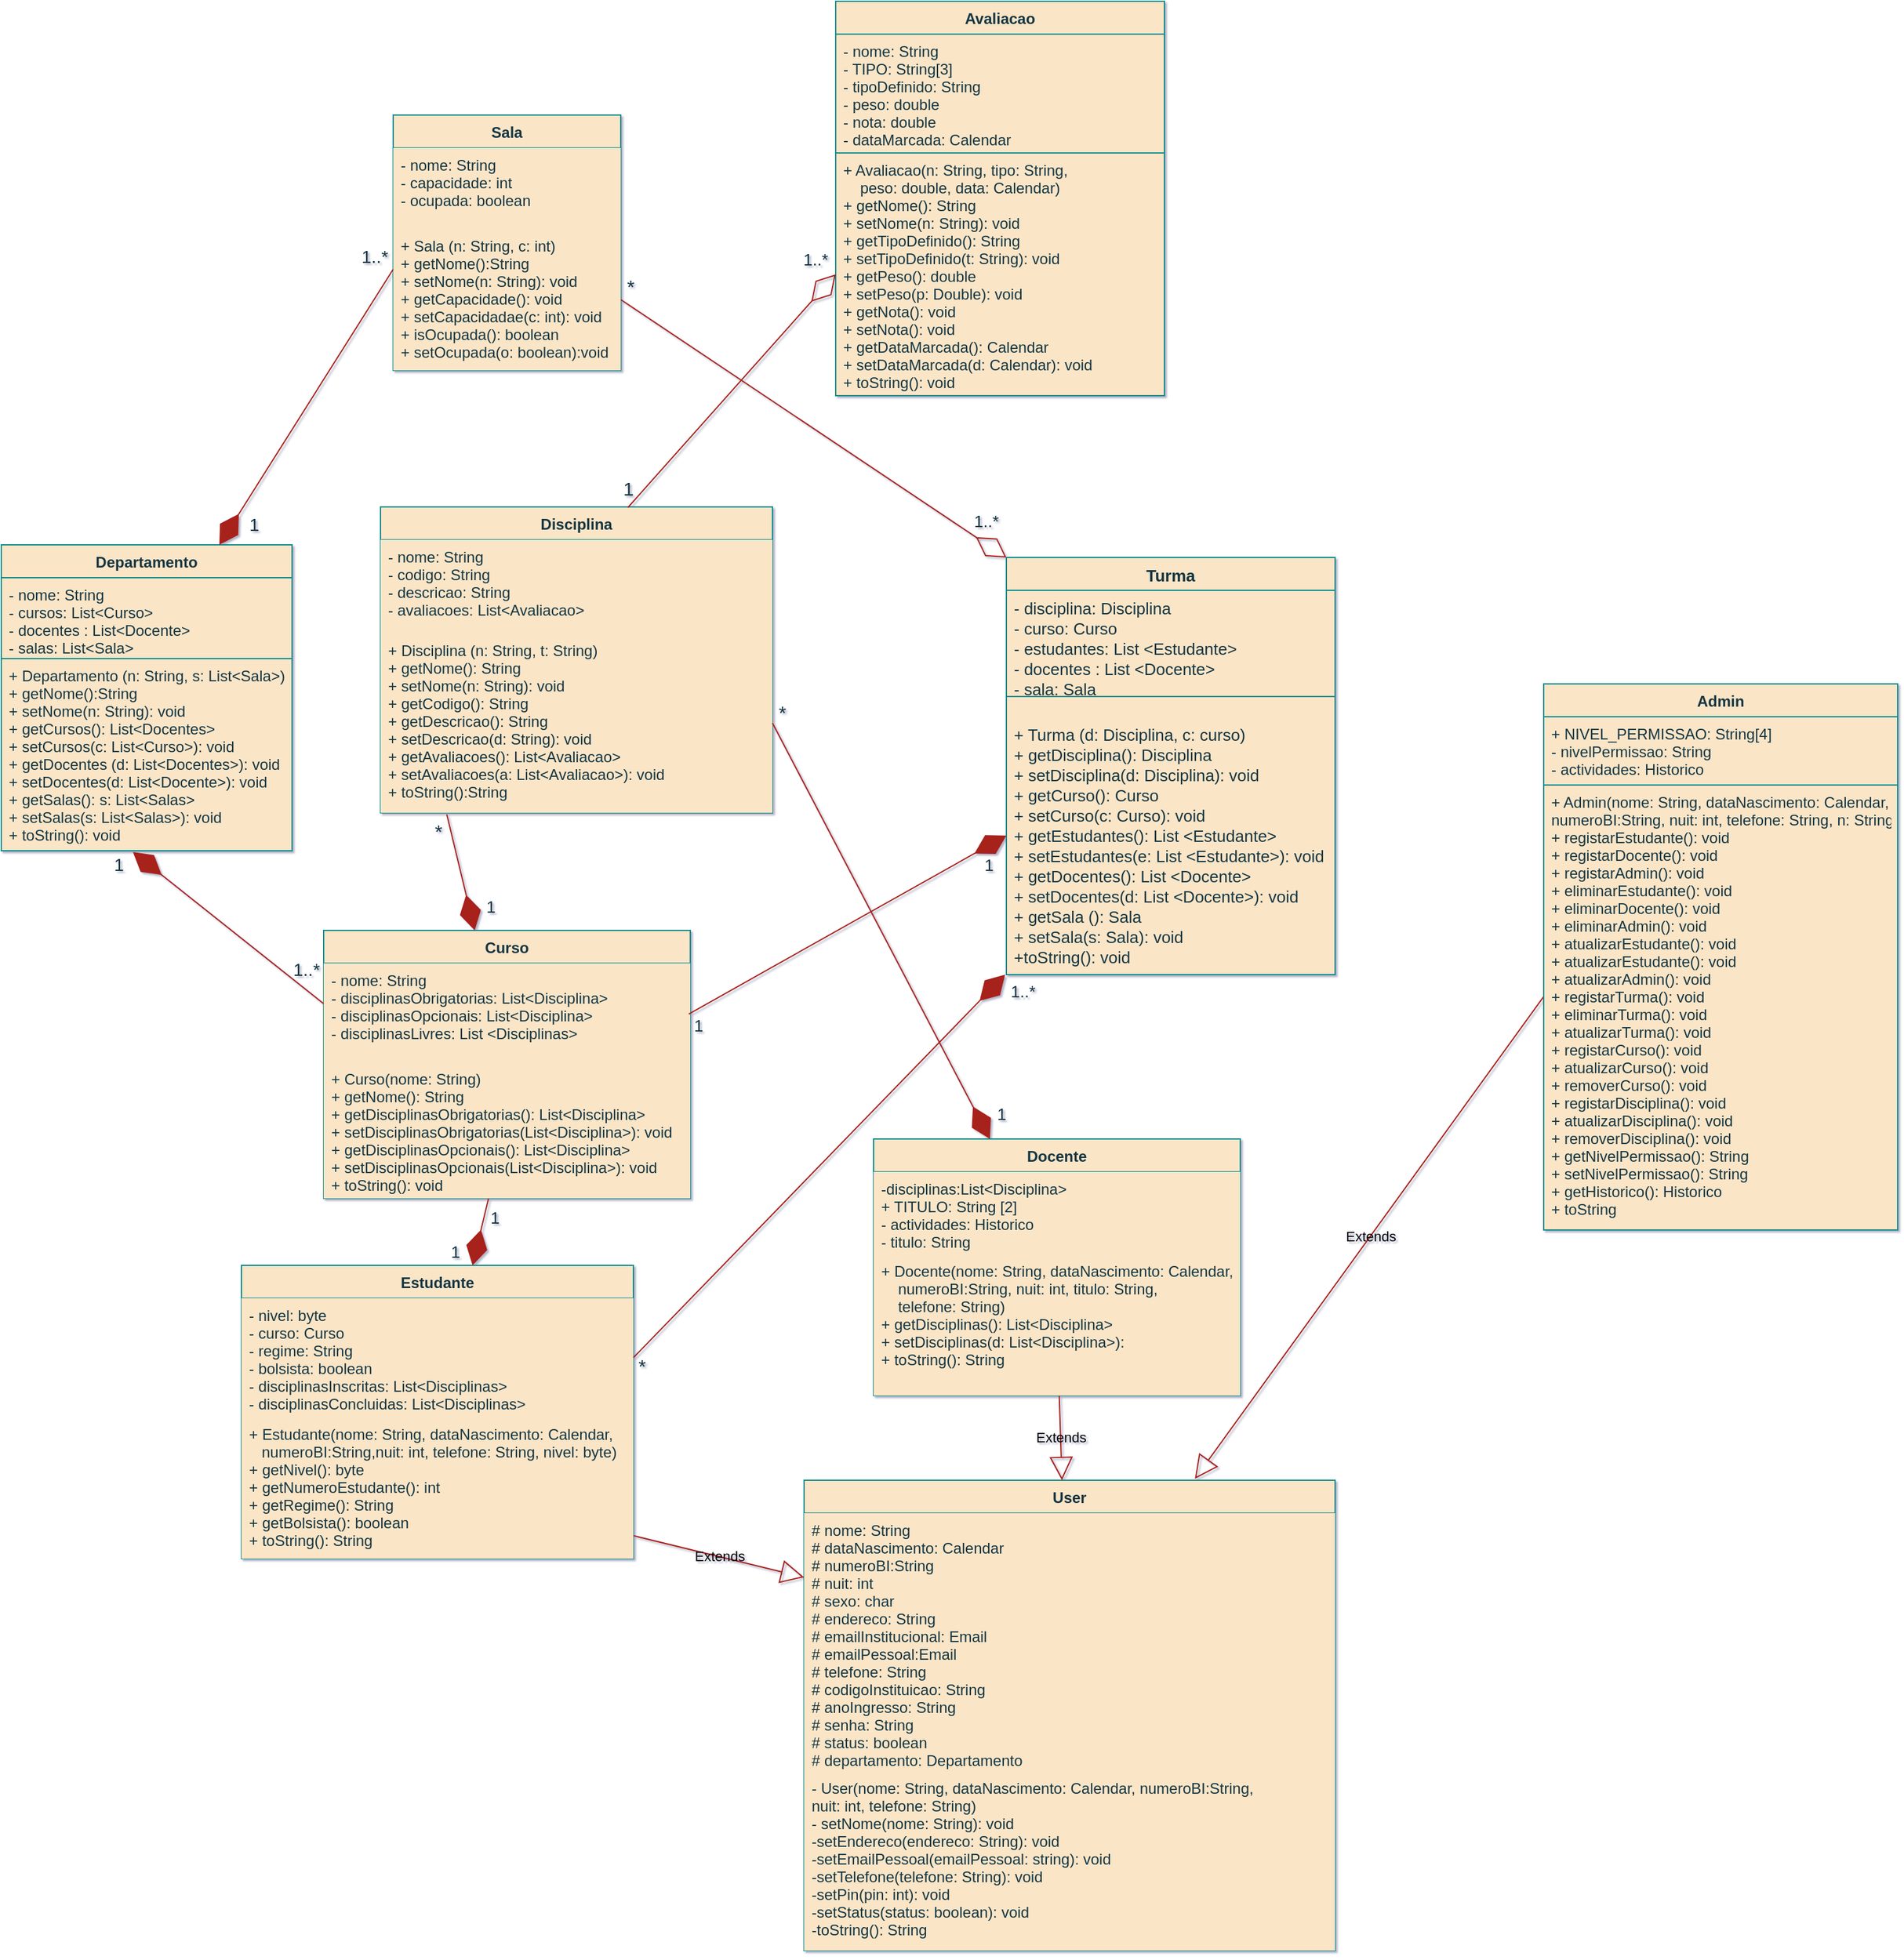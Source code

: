 <mxfile version="20.8.16" type="device"><diagram id="mdFeot0-NeomyWR2omyU" name="Page-1"><mxGraphModel dx="287" dy="136" grid="0" gridSize="10" guides="1" tooltips="1" connect="1" arrows="1" fold="1" page="0" pageScale="1" pageWidth="1169" pageHeight="827" background="#ffffff" math="0" shadow="1"><root><mxCell id="0"/><mxCell id="1" parent="0"/><mxCell id="Ej5g65jikIFEEvPwHUz1-104" value="User" style="swimlane;fontStyle=1;align=center;verticalAlign=top;childLayout=stackLayout;horizontal=1;startSize=26;horizontalStack=0;resizeParent=1;resizeParentMax=0;resizeLast=0;collapsible=1;marginBottom=0;fillColor=#FAE5C7;strokeColor=#0F8B8D;fontColor=#143642;labelBackgroundColor=none;rounded=0;" parent="1" vertex="1"><mxGeometry x="875" y="1820" width="420" height="372" as="geometry"/></mxCell><mxCell id="Ej5g65jikIFEEvPwHUz1-105" value="# nome: String&#10;# dataNascimento: Calendar&#10;# numeroBI:String&#10;# nuit: int&#10;# sexo: char&#10;# endereco: String&#10;# emailInstitucional: Email&#10;# emailPessoal:Email&#10;# telefone: String&#10;# codigoInstituicao: String&#10;# anoIngresso: String&#10;# senha: String&#10;# status: boolean&#10;# departamento: Departamento&#10;" style="text;strokeColor=none;fillColor=#FAE5C7;align=left;verticalAlign=top;spacingLeft=4;spacingRight=4;overflow=hidden;rotatable=0;points=[[0,0.5],[1,0.5]];portConstraint=eastwest;fontColor=#143642;labelBackgroundColor=none;rounded=0;" parent="Ej5g65jikIFEEvPwHUz1-104" vertex="1"><mxGeometry y="26" width="420" height="204" as="geometry"/></mxCell><mxCell id="Ej5g65jikIFEEvPwHUz1-107" value="- User(nome: String, dataNascimento: Calendar, numeroBI:String,&#10;nuit: int, telefone: String)&#10;- setNome(nome: String): void&#10;-setEndereco(endereco: String): void&#10;-setEmailPessoal(emailPessoal: string): void&#10;-setTelefone(telefone: String): void&#10;-setPin(pin: int): void&#10;-setStatus(status: boolean): void&#10;-toString(): String&#10;" style="text;strokeColor=none;fillColor=#FAE5C7;align=left;verticalAlign=top;spacingLeft=4;spacingRight=4;overflow=hidden;rotatable=0;points=[[0,0.5],[1,0.5]];portConstraint=eastwest;fontColor=#143642;labelBackgroundColor=none;rounded=0;" parent="Ej5g65jikIFEEvPwHUz1-104" vertex="1"><mxGeometry y="230" width="420" height="142" as="geometry"/></mxCell><mxCell id="Ej5g65jikIFEEvPwHUz1-108" value="Docente" style="swimlane;fontStyle=1;align=center;verticalAlign=top;childLayout=stackLayout;horizontal=1;startSize=26;horizontalStack=0;resizeParent=1;resizeParentMax=0;resizeLast=0;collapsible=1;marginBottom=0;fillColor=#FAE5C7;strokeColor=#0F8B8D;labelBackgroundColor=none;fontColor=#143642;rounded=0;" parent="1" vertex="1"><mxGeometry x="930" y="1550" width="290" height="203" as="geometry"/></mxCell><mxCell id="Ej5g65jikIFEEvPwHUz1-109" value="-disciplinas:List&lt;Disciplina&gt;&#10;+ TITULO: String [2]&#10;- actividades: Historico&#10;- titulo: String&#10;" style="text;strokeColor=none;fillColor=#FAE5C7;align=left;verticalAlign=top;spacingLeft=4;spacingRight=4;overflow=hidden;rotatable=0;points=[[0,0.5],[1,0.5]];portConstraint=eastwest;labelBackgroundColor=none;fontColor=#143642;rounded=0;" parent="Ej5g65jikIFEEvPwHUz1-108" vertex="1"><mxGeometry y="26" width="290" height="65" as="geometry"/></mxCell><mxCell id="Ej5g65jikIFEEvPwHUz1-111" value="+ Docente(nome: String, dataNascimento: Calendar,&#10;    numeroBI:String, nuit: int, titulo: String,&#10;    telefone: String)&#10;+ getDisciplinas(): List&lt;Disciplina&gt;&#10;+ setDisciplinas(d: List&lt;Disciplina&gt;):&#10;+ toString(): String" style="text;strokeColor=none;fillColor=#FAE5C7;align=left;verticalAlign=top;spacingLeft=4;spacingRight=4;overflow=hidden;rotatable=0;points=[[0,0.5],[1,0.5]];portConstraint=eastwest;labelBackgroundColor=none;fontColor=#143642;rounded=0;" parent="Ej5g65jikIFEEvPwHUz1-108" vertex="1"><mxGeometry y="91" width="290" height="112" as="geometry"/></mxCell><mxCell id="Ej5g65jikIFEEvPwHUz1-112" value="Estudante" style="swimlane;fontStyle=1;align=center;verticalAlign=top;childLayout=stackLayout;horizontal=1;startSize=26;horizontalStack=0;resizeParent=1;resizeParentMax=0;resizeLast=0;collapsible=1;marginBottom=0;fillColor=#FAE5C7;strokeColor=#0F8B8D;labelBackgroundColor=none;fontColor=#143642;rounded=0;" parent="1" vertex="1"><mxGeometry x="430" y="1650" width="310" height="232" as="geometry"/></mxCell><mxCell id="Ej5g65jikIFEEvPwHUz1-113" value="- nivel: byte&#10;- curso: Curso&#10;- regime: String&#10;- bolsista: boolean&#10;- disciplinasInscritas: List&lt;Disciplinas&gt;&#10;- disciplinasConcluidas: List&lt;Disciplinas&gt;" style="text;strokeColor=none;fillColor=#FAE5C7;align=left;verticalAlign=top;spacingLeft=4;spacingRight=4;overflow=hidden;rotatable=0;points=[[0,0.5],[1,0.5]];portConstraint=eastwest;labelBackgroundColor=none;fontColor=#143642;rounded=0;" parent="Ej5g65jikIFEEvPwHUz1-112" vertex="1"><mxGeometry y="26" width="310" height="94" as="geometry"/></mxCell><mxCell id="Ej5g65jikIFEEvPwHUz1-115" value="+ Estudante(nome: String, dataNascimento: Calendar, &#10;   numeroBI:String,nuit: int, telefone: String, nivel: byte)&#10;+ getNivel(): byte&#10;+ getNumeroEstudante(): int&#10;+ getRegime(): String&#10;+ getBolsista(): boolean&#10;+ toString(): String" style="text;strokeColor=none;fillColor=#FAE5C7;align=left;verticalAlign=top;spacingLeft=4;spacingRight=4;overflow=hidden;rotatable=0;points=[[0,0.5],[1,0.5]];portConstraint=eastwest;labelBackgroundColor=none;fontColor=#143642;rounded=0;" parent="Ej5g65jikIFEEvPwHUz1-112" vertex="1"><mxGeometry y="120" width="310" height="112" as="geometry"/></mxCell><mxCell id="Ej5g65jikIFEEvPwHUz1-116" value="Disciplina" style="swimlane;fontStyle=1;align=center;verticalAlign=top;childLayout=stackLayout;horizontal=1;startSize=26;horizontalStack=0;resizeParent=1;resizeParentMax=0;resizeLast=0;collapsible=1;marginBottom=0;fillColor=#FAE5C7;strokeColor=#0F8B8D;labelBackgroundColor=none;fontColor=#143642;rounded=0;" parent="1" vertex="1"><mxGeometry x="540" y="1050" width="310" height="242" as="geometry"/></mxCell><mxCell id="Ej5g65jikIFEEvPwHUz1-117" value="- nome: String&#10;- codigo: String&#10;- descricao: String&#10;- avaliacoes: List&lt;Avaliacao&gt;" style="text;strokeColor=none;fillColor=#FAE5C7;align=left;verticalAlign=top;spacingLeft=4;spacingRight=4;overflow=hidden;rotatable=0;points=[[0,0.5],[1,0.5]];portConstraint=eastwest;labelBackgroundColor=none;fontColor=#143642;rounded=0;" parent="Ej5g65jikIFEEvPwHUz1-116" vertex="1"><mxGeometry y="26" width="310" height="74" as="geometry"/></mxCell><mxCell id="Ej5g65jikIFEEvPwHUz1-119" value="+ Disciplina (n: String, t: String)&#10;+ getNome(): String&#10;+ setNome(n: String): void&#10;+ getCodigo(): String&#10;+ getDescricao(): String&#10;+ setDescricao(d: String): void&#10;+ getAvaliacoes(): List&lt;Avaliacao&gt;&#10;+ setAvaliacoes(a: List&lt;Avaliacao&gt;): void&#10;+ toString():String" style="text;strokeColor=none;fillColor=#FAE5C7;align=left;verticalAlign=top;spacingLeft=4;spacingRight=4;overflow=hidden;rotatable=0;points=[[0,0.5],[1,0.5]];portConstraint=eastwest;labelBackgroundColor=none;fontColor=#143642;rounded=0;" parent="Ej5g65jikIFEEvPwHUz1-116" vertex="1"><mxGeometry y="100" width="310" height="142" as="geometry"/></mxCell><mxCell id="Ej5g65jikIFEEvPwHUz1-120" value="Avaliacao" style="swimlane;fontStyle=1;align=center;verticalAlign=top;childLayout=stackLayout;horizontal=1;startSize=26;horizontalStack=0;resizeParent=1;resizeParentMax=0;resizeLast=0;collapsible=1;marginBottom=0;strokeColor=#0F8B8D;fillColor=#FAE5C7;labelBackgroundColor=none;fontColor=#143642;rounded=0;" parent="1" vertex="1"><mxGeometry x="900" y="650" width="260" height="312" as="geometry"/></mxCell><mxCell id="Ej5g65jikIFEEvPwHUz1-121" value="- nome: String&#10;- TIPO: String[3]&#10;- tipoDefinido: String&#10;- peso: double&#10;- nota: double&#10;- dataMarcada: Calendar" style="text;strokeColor=#0F8B8D;fillColor=#FAE5C7;align=left;verticalAlign=top;spacingLeft=4;spacingRight=4;overflow=hidden;rotatable=0;points=[[0,0.5],[1,0.5]];portConstraint=eastwest;labelBackgroundColor=none;fontColor=#143642;rounded=0;" parent="Ej5g65jikIFEEvPwHUz1-120" vertex="1"><mxGeometry y="26" width="260" height="94" as="geometry"/></mxCell><mxCell id="Ej5g65jikIFEEvPwHUz1-123" value="+ Avaliacao(n: String, tipo: String, &#10;    peso: double, data: Calendar)&#10;+ getNome(): String&#10;+ setNome(n: String): void&#10;+ getTipoDefinido(): String&#10;+ setTipoDefinido(t: String): void&#10;+ getPeso(): double&#10;+ setPeso(p: Double): void&#10;+ getNota(): void&#10;+ setNota(): void&#10;+ getDataMarcada(): Calendar&#10;+ setDataMarcada(d: Calendar): void&#10;+ toString(): void&#10;" style="text;strokeColor=#0F8B8D;fillColor=#FAE5C7;align=left;verticalAlign=top;spacingLeft=4;spacingRight=4;overflow=hidden;rotatable=0;points=[[0,0.5],[1,0.5]];portConstraint=eastwest;labelBackgroundColor=none;fontColor=#143642;rounded=0;" parent="Ej5g65jikIFEEvPwHUz1-120" vertex="1"><mxGeometry y="120" width="260" height="192" as="geometry"/></mxCell><mxCell id="Ej5g65jikIFEEvPwHUz1-124" value="Extends" style="endArrow=block;endSize=16;endFill=0;html=1;rounded=0;labelBackgroundColor=none;strokeColor=#A8201A;fontColor=default;" parent="1" source="Ej5g65jikIFEEvPwHUz1-111" target="Ej5g65jikIFEEvPwHUz1-104" edge="1"><mxGeometry width="160" relative="1" as="geometry"><mxPoint x="1750" y="870" as="sourcePoint"/><mxPoint x="1910" y="870" as="targetPoint"/></mxGeometry></mxCell><mxCell id="Ej5g65jikIFEEvPwHUz1-125" value="Extends" style="endArrow=block;endSize=16;endFill=0;html=1;rounded=0;entryX=0.736;entryY=-0.003;entryDx=0;entryDy=0;exitX=0.005;exitY=0.47;exitDx=0;exitDy=0;exitPerimeter=0;entryPerimeter=0;labelBackgroundColor=none;strokeColor=#A8201A;fontColor=default;" parent="1" source="Ej5g65jikIFEEvPwHUz1-161" target="Ej5g65jikIFEEvPwHUz1-104" edge="1"><mxGeometry width="160" relative="1" as="geometry"><mxPoint x="1300" y="1010" as="sourcePoint"/><mxPoint x="1460" y="1010" as="targetPoint"/></mxGeometry></mxCell><mxCell id="Ej5g65jikIFEEvPwHUz1-126" value="Extends" style="endArrow=block;endSize=16;endFill=0;html=1;rounded=0;labelBackgroundColor=none;strokeColor=#A8201A;fontColor=default;" parent="1" source="Ej5g65jikIFEEvPwHUz1-115" target="Ej5g65jikIFEEvPwHUz1-105" edge="1"><mxGeometry width="160" relative="1" as="geometry"><mxPoint x="820" y="850" as="sourcePoint"/><mxPoint x="980" y="850" as="targetPoint"/></mxGeometry></mxCell><mxCell id="Ej5g65jikIFEEvPwHUz1-127" value="Curso" style="swimlane;fontStyle=1;align=center;verticalAlign=top;childLayout=stackLayout;horizontal=1;startSize=26;horizontalStack=0;resizeParent=1;resizeParentMax=0;resizeLast=0;collapsible=1;marginBottom=0;fillColor=#FAE5C7;strokeColor=#0F8B8D;labelBackgroundColor=none;fontColor=#143642;rounded=0;" parent="1" vertex="1"><mxGeometry x="495" y="1385" width="290" height="212" as="geometry"/></mxCell><mxCell id="Ej5g65jikIFEEvPwHUz1-128" value="- nome: String&#10;- disciplinasObrigatorias: List&lt;Disciplina&gt;&#10;- disciplinasOpcionais: List&lt;Disciplina&gt;&#10;- disciplinasLivres: List &lt;Disciplinas&gt;&#10;" style="text;strokeColor=none;fillColor=#FAE5C7;align=left;verticalAlign=top;spacingLeft=4;spacingRight=4;overflow=hidden;rotatable=0;points=[[0,0.5],[1,0.5]];portConstraint=eastwest;labelBackgroundColor=none;fontColor=#143642;rounded=0;" parent="Ej5g65jikIFEEvPwHUz1-127" vertex="1"><mxGeometry y="26" width="290" height="64" as="geometry"/></mxCell><mxCell id="Ej5g65jikIFEEvPwHUz1-130" value="&#10;+ Curso(nome: String)&#10;+ getNome(): String&#10;+ getDisciplinasObrigatorias(): List&lt;Disciplina&gt;&#10;+ setDisciplinasObrigatorias(List&lt;Disciplina&gt;): void&#10;+ getDisciplinasOpcionais(): List&lt;Disciplina&gt;&#10;+ setDisciplinasOpcionais(List&lt;Disciplina&gt;): void&#10;+ toString(): void" style="text;strokeColor=none;fillColor=#FAE5C7;align=left;verticalAlign=top;spacingLeft=4;spacingRight=4;overflow=hidden;rotatable=0;points=[[0,0.5],[1,0.5]];portConstraint=eastwest;labelBackgroundColor=none;fontColor=#143642;rounded=0;" parent="Ej5g65jikIFEEvPwHUz1-127" vertex="1"><mxGeometry y="90" width="290" height="122" as="geometry"/></mxCell><mxCell id="Ej5g65jikIFEEvPwHUz1-131" value="Departamento" style="swimlane;fontStyle=1;align=center;verticalAlign=top;childLayout=stackLayout;horizontal=1;startSize=26;horizontalStack=0;resizeParent=1;resizeParentMax=0;resizeLast=0;collapsible=1;marginBottom=0;strokeColor=#0F8B8D;fillColor=#FAE5C7;labelBackgroundColor=none;fontColor=#143642;rounded=0;" parent="1" vertex="1"><mxGeometry x="240" y="1080" width="230" height="242" as="geometry"/></mxCell><mxCell id="Ej5g65jikIFEEvPwHUz1-132" value="- nome: String&#10;- cursos: List&lt;Curso&gt;&#10;- docentes : List&lt;Docente&gt;&#10;- salas: List&lt;Sala&gt;" style="text;strokeColor=#0F8B8D;fillColor=#FAE5C7;align=left;verticalAlign=top;spacingLeft=4;spacingRight=4;overflow=hidden;rotatable=0;points=[[0,0.5],[1,0.5]];portConstraint=eastwest;labelBackgroundColor=none;fontColor=#143642;rounded=0;" parent="Ej5g65jikIFEEvPwHUz1-131" vertex="1"><mxGeometry y="26" width="230" height="64" as="geometry"/></mxCell><mxCell id="Ej5g65jikIFEEvPwHUz1-134" value="+ Departamento (n: String, s: List&lt;Sala&gt;)&#10;+ getNome():String&#10;+ setNome(n: String): void&#10;+ getCursos(): List&lt;Docentes&gt;&#10;+ setCursos(c: List&lt;Curso&gt;): void&#10;+ getDocentes (d: List&lt;Docentes&gt;): void&#10;+ setDocentes(d: List&lt;Docente&gt;): void&#10;+ getSalas(): s: List&lt;Salas&gt;&#10;+ setSalas(s: List&lt;Salas&gt;): void&#10;+ toString(): void" style="text;strokeColor=#0F8B8D;fillColor=#FAE5C7;align=left;verticalAlign=top;spacingLeft=4;spacingRight=4;overflow=hidden;rotatable=0;points=[[0,0.5],[1,0.5]];portConstraint=eastwest;labelBackgroundColor=none;fontColor=#143642;rounded=0;" parent="Ej5g65jikIFEEvPwHUz1-131" vertex="1"><mxGeometry y="90" width="230" height="152" as="geometry"/></mxCell><mxCell id="Ej5g65jikIFEEvPwHUz1-135" value="Sala" style="swimlane;fontStyle=1;align=center;verticalAlign=top;childLayout=stackLayout;horizontal=1;startSize=26;horizontalStack=0;resizeParent=1;resizeParentMax=0;resizeLast=0;collapsible=1;marginBottom=0;strokeColor=#0F8B8D;fillColor=#FAE5C7;labelBackgroundColor=none;fontColor=#143642;rounded=0;" parent="1" vertex="1"><mxGeometry x="550" y="740" width="180" height="202" as="geometry"/></mxCell><mxCell id="Ej5g65jikIFEEvPwHUz1-136" value="- nome: String&#10;- capacidade: int&#10;- ocupada: boolean" style="text;strokeColor=none;fillColor=#FAE5C7;align=left;verticalAlign=top;spacingLeft=4;spacingRight=4;overflow=hidden;rotatable=0;points=[[0,0.5],[1,0.5]];portConstraint=eastwest;labelBackgroundColor=none;fontColor=#143642;rounded=0;" parent="Ej5g65jikIFEEvPwHUz1-135" vertex="1"><mxGeometry y="26" width="180" height="64" as="geometry"/></mxCell><mxCell id="Ej5g65jikIFEEvPwHUz1-138" value="+ Sala (n: String, c: int)&#10;+ getNome():String&#10;+ setNome(n: String): void&#10;+ getCapacidade(): void&#10;+ setCapacidadae(c: int): void&#10;+ isOcupada(): boolean&#10;+ setOcupada(o: boolean):void " style="text;strokeColor=none;fillColor=#FAE5C7;align=left;verticalAlign=top;spacingLeft=4;spacingRight=4;overflow=hidden;rotatable=0;points=[[0,0.5],[1,0.5]];portConstraint=eastwest;labelBackgroundColor=none;fontColor=#143642;rounded=0;" parent="Ej5g65jikIFEEvPwHUz1-135" vertex="1"><mxGeometry y="90" width="180" height="112" as="geometry"/></mxCell><mxCell id="Ej5g65jikIFEEvPwHUz1-139" value="" style="endArrow=diamondThin;html=1;rounded=0;fontSize=13;exitX=0.169;exitY=1.009;exitDx=0;exitDy=0;exitPerimeter=0;endFill=1;endSize=26;labelBackgroundColor=none;strokeColor=#A8201A;fontColor=default;" parent="1" source="Ej5g65jikIFEEvPwHUz1-119" target="Ej5g65jikIFEEvPwHUz1-127" edge="1"><mxGeometry relative="1" as="geometry"><mxPoint x="910" y="1590" as="sourcePoint"/><mxPoint x="1070" y="1590" as="targetPoint"/><Array as="points"/></mxGeometry></mxCell><mxCell id="Ej5g65jikIFEEvPwHUz1-140" value="&lt;font style=&quot;font-size: 15px;&quot;&gt;*&lt;/font&gt;" style="edgeLabel;resizable=0;html=1;align=left;verticalAlign=bottom;fontSize=13;labelBackgroundColor=none;fontColor=#143642;rounded=0;" parent="Ej5g65jikIFEEvPwHUz1-139" connectable="0" vertex="1"><mxGeometry x="-1" relative="1" as="geometry"><mxPoint x="-11" y="24" as="offset"/></mxGeometry></mxCell><mxCell id="Ej5g65jikIFEEvPwHUz1-141" value="1" style="edgeLabel;resizable=0;html=1;align=right;verticalAlign=bottom;fontSize=13;labelBackgroundColor=none;fontColor=#143642;rounded=0;" parent="Ej5g65jikIFEEvPwHUz1-139" connectable="0" vertex="1"><mxGeometry x="1" relative="1" as="geometry"><mxPoint x="17" y="-9" as="offset"/></mxGeometry></mxCell><mxCell id="Ej5g65jikIFEEvPwHUz1-142" value="Turma" style="swimlane;fontStyle=1;align=center;verticalAlign=top;childLayout=stackLayout;horizontal=1;startSize=26;horizontalStack=0;resizeParent=1;resizeParentMax=0;resizeLast=0;collapsible=1;marginBottom=0;fontSize=13;strokeColor=#0F8B8D;fillColor=#FAE5C7;labelBackgroundColor=none;fontColor=#143642;rounded=0;" parent="1" vertex="1"><mxGeometry x="1035" y="1090" width="260" height="330" as="geometry"/></mxCell><mxCell id="Ej5g65jikIFEEvPwHUz1-143" value="- disciplina: Disciplina&#10;- curso: Curso&#10;- estudantes: List &lt;Estudante&gt;&#10;- docentes : List &lt;Docente&gt;&#10;- sala: Sala" style="text;strokeColor=#0F8B8D;fillColor=#FAE5C7;align=left;verticalAlign=top;spacingLeft=4;spacingRight=4;overflow=hidden;rotatable=0;points=[[0,0.5],[1,0.5]];portConstraint=eastwest;fontSize=13;fontColor=#143642;labelBackgroundColor=none;rounded=0;" parent="Ej5g65jikIFEEvPwHUz1-142" vertex="1"><mxGeometry y="26" width="260" height="84" as="geometry"/></mxCell><mxCell id="Ej5g65jikIFEEvPwHUz1-145" value="&#10;+ Turma (d: Disciplina, c: curso)&#10;+ getDisciplina(): Disciplina&#10;+ setDisciplina(d: Disciplina): void&#10;+ getCurso(): Curso&#10;+ setCurso(c: Curso): void&#10;+ getEstudantes(): List &lt;Estudante&gt;&#10;+ setEstudantes(e: List &lt;Estudante&gt;): void&#10;+ getDocentes(): List &lt;Docente&gt;&#10;+ setDocentes(d: List &lt;Docente&gt;): void&#10;+ getSala (): Sala&#10;+ setSala(s: Sala): void&#10;+toString(): void" style="text;strokeColor=#0F8B8D;fillColor=#FAE5C7;align=left;verticalAlign=top;spacingLeft=4;spacingRight=4;overflow=hidden;rotatable=0;points=[[0,0.5],[1,0.5]];portConstraint=eastwest;fontSize=13;fontColor=#143642;labelBackgroundColor=none;rounded=0;" parent="Ej5g65jikIFEEvPwHUz1-142" vertex="1"><mxGeometry y="110" width="260" height="220" as="geometry"/></mxCell><mxCell id="Ej5g65jikIFEEvPwHUz1-146" value="" style="endArrow=diamondThin;html=1;rounded=0;fontSize=13;endSize=26;exitX=1;exitY=0.5;exitDx=0;exitDy=0;endFill=0;entryX=0;entryY=0;entryDx=0;entryDy=0;labelBackgroundColor=none;strokeColor=#A8201A;fontColor=default;" parent="1" source="Ej5g65jikIFEEvPwHUz1-138" target="Ej5g65jikIFEEvPwHUz1-142" edge="1"><mxGeometry relative="1" as="geometry"><mxPoint x="1620" y="1760" as="sourcePoint"/><mxPoint x="1240" y="1754" as="targetPoint"/><Array as="points"/></mxGeometry></mxCell><mxCell id="Ej5g65jikIFEEvPwHUz1-147" value="&lt;font style=&quot;font-size: 15px;&quot;&gt;*&lt;/font&gt;" style="edgeLabel;resizable=0;html=1;align=left;verticalAlign=bottom;fontSize=13;labelBackgroundColor=none;fontColor=#143642;rounded=0;" parent="Ej5g65jikIFEEvPwHUz1-146" connectable="0" vertex="1"><mxGeometry x="-1" relative="1" as="geometry"><mxPoint x="3" as="offset"/></mxGeometry></mxCell><mxCell id="Ej5g65jikIFEEvPwHUz1-148" value="1..*" style="edgeLabel;resizable=0;html=1;align=right;verticalAlign=bottom;fontSize=13;labelBackgroundColor=none;fontColor=#143642;rounded=0;" parent="Ej5g65jikIFEEvPwHUz1-146" connectable="0" vertex="1"><mxGeometry x="1" relative="1" as="geometry"><mxPoint x="-6" y="-19" as="offset"/></mxGeometry></mxCell><mxCell id="Ej5g65jikIFEEvPwHUz1-149" value="" style="endArrow=diamondThin;html=1;rounded=0;fontSize=13;endSize=26;endFill=1;labelBackgroundColor=none;strokeColor=#A8201A;fontColor=default;" parent="1" source="Ej5g65jikIFEEvPwHUz1-130" target="Ej5g65jikIFEEvPwHUz1-112" edge="1"><mxGeometry relative="1" as="geometry"><mxPoint x="500" y="1220" as="sourcePoint"/><mxPoint x="660" y="1220" as="targetPoint"/></mxGeometry></mxCell><mxCell id="Ej5g65jikIFEEvPwHUz1-150" value="1" style="edgeLabel;resizable=0;html=1;align=left;verticalAlign=bottom;fontSize=13;labelBackgroundColor=none;fontColor=#143642;rounded=0;" parent="Ej5g65jikIFEEvPwHUz1-149" connectable="0" vertex="1"><mxGeometry x="-1" relative="1" as="geometry"><mxPoint y="25" as="offset"/></mxGeometry></mxCell><mxCell id="Ej5g65jikIFEEvPwHUz1-151" value="1" style="edgeLabel;resizable=0;html=1;align=right;verticalAlign=bottom;fontSize=13;labelBackgroundColor=none;fontColor=#143642;rounded=0;" parent="Ej5g65jikIFEEvPwHUz1-149" connectable="0" vertex="1"><mxGeometry x="1" relative="1" as="geometry"><mxPoint x="-9" y="-1" as="offset"/></mxGeometry></mxCell><mxCell id="Ej5g65jikIFEEvPwHUz1-152" value="" style="endArrow=diamondThin;html=1;rounded=0;fontSize=13;endSize=26;endFill=1;exitX=0;exitY=0.286;exitDx=0;exitDy=0;exitPerimeter=0;entryX=0.75;entryY=0;entryDx=0;entryDy=0;labelBackgroundColor=none;strokeColor=#A8201A;fontColor=default;" parent="1" source="Ej5g65jikIFEEvPwHUz1-138" target="Ej5g65jikIFEEvPwHUz1-131" edge="1"><mxGeometry relative="1" as="geometry"><mxPoint x="1990" y="1030" as="sourcePoint"/><mxPoint x="2150" y="1030" as="targetPoint"/></mxGeometry></mxCell><mxCell id="Ej5g65jikIFEEvPwHUz1-153" value="&lt;font style=&quot;font-size: 14px;&quot;&gt;1..*&lt;/font&gt;" style="edgeLabel;resizable=0;html=1;align=left;verticalAlign=bottom;fontSize=13;labelBackgroundColor=none;fontColor=#143642;rounded=0;" parent="Ej5g65jikIFEEvPwHUz1-152" connectable="0" vertex="1"><mxGeometry x="-1" relative="1" as="geometry"><mxPoint x="-27" as="offset"/></mxGeometry></mxCell><mxCell id="Ej5g65jikIFEEvPwHUz1-154" value="&lt;font style=&quot;font-size: 14px;&quot;&gt;1&lt;/font&gt;" style="edgeLabel;resizable=0;html=1;align=right;verticalAlign=bottom;fontSize=13;labelBackgroundColor=none;fontColor=#143642;rounded=0;" parent="Ej5g65jikIFEEvPwHUz1-152" connectable="0" vertex="1"><mxGeometry x="1" relative="1" as="geometry"><mxPoint x="32" y="-5" as="offset"/></mxGeometry></mxCell><mxCell id="Ej5g65jikIFEEvPwHUz1-155" value="" style="endArrow=diamondThin;html=1;rounded=0;fontSize=13;endSize=26;endFill=1;exitX=0;exitY=0.5;exitDx=0;exitDy=0;entryX=0.453;entryY=1.007;entryDx=0;entryDy=0;entryPerimeter=0;labelBackgroundColor=none;strokeColor=#A8201A;fontColor=default;" parent="1" source="Ej5g65jikIFEEvPwHUz1-128" target="Ej5g65jikIFEEvPwHUz1-134" edge="1"><mxGeometry relative="1" as="geometry"><mxPoint x="2010" y="1050" as="sourcePoint"/><mxPoint x="2170" y="1050" as="targetPoint"/></mxGeometry></mxCell><mxCell id="Ej5g65jikIFEEvPwHUz1-156" value="&lt;font style=&quot;font-size: 14px;&quot;&gt;1..*&lt;/font&gt;" style="edgeLabel;resizable=0;html=1;align=left;verticalAlign=bottom;fontSize=13;labelBackgroundColor=none;fontColor=#143642;rounded=0;" parent="Ej5g65jikIFEEvPwHUz1-155" connectable="0" vertex="1"><mxGeometry x="-1" relative="1" as="geometry"><mxPoint x="-26" y="-17" as="offset"/></mxGeometry></mxCell><mxCell id="Ej5g65jikIFEEvPwHUz1-157" value="&lt;font style=&quot;font-size: 14px;&quot;&gt;1&lt;/font&gt;" style="edgeLabel;resizable=0;html=1;align=right;verticalAlign=bottom;fontSize=13;labelBackgroundColor=none;fontColor=#143642;rounded=0;" parent="Ej5g65jikIFEEvPwHUz1-155" connectable="0" vertex="1"><mxGeometry x="1" relative="1" as="geometry"><mxPoint x="-7" y="20" as="offset"/></mxGeometry></mxCell><mxCell id="Ej5g65jikIFEEvPwHUz1-158" value="Admin" style="swimlane;fontStyle=1;align=center;verticalAlign=top;childLayout=stackLayout;horizontal=1;startSize=26;horizontalStack=0;resizeParent=1;resizeParentMax=0;resizeLast=0;collapsible=1;marginBottom=0;fillColor=#FAE5C7;strokeColor=#0F8B8D;swimlaneFillColor=default;rounded=0;swimlaneLine=0;labelBackgroundColor=none;fontColor=#143642;" parent="1" vertex="1"><mxGeometry x="1460" y="1190" width="280" height="432" as="geometry"/></mxCell><mxCell id="Ej5g65jikIFEEvPwHUz1-159" value="+ NIVEL_PERMISSAO: String[4]&#10;- nivelPermissao: String&#10;- actividades: Historico" style="text;strokeColor=#0F8B8D;fillColor=#FAE5C7;align=left;verticalAlign=top;spacingLeft=4;spacingRight=4;overflow=hidden;rotatable=0;points=[[0,0.5],[1,0.5]];portConstraint=eastwest;labelBackgroundColor=none;fontColor=#143642;rounded=0;" parent="Ej5g65jikIFEEvPwHUz1-158" vertex="1"><mxGeometry y="26" width="280" height="54" as="geometry"/></mxCell><mxCell id="Ej5g65jikIFEEvPwHUz1-161" value="+ Admin(nome: String, dataNascimento: Calendar, &#10;numeroBI:String, nuit: int, telefone: String, n: String)&#10;+ registarEstudante(): void&#10;+ registarDocente(): void&#10;+ registarAdmin(): void&#10;+ eliminarEstudante(): void&#10;+ eliminarDocente(): void&#10;+ eliminarAdmin(): void&#10;+ atualizarEstudante(): void&#10;+ atualizarEstudante(): void&#10;+ atualizarAdmin(): void&#10;+ registarTurma(): void&#10;+ eliminarTurma(): void&#10;+ atualizarTurma(): void&#10;+ registarCurso(): void&#10;+ atualizarCurso(): void&#10;+ removerCurso(): void&#10;+ registarDisciplina(): void&#10;+ atualizarDisciplina(): void&#10;+ removerDisciplina(): void&#10;+ getNivelPermissao(): String&#10;+ setNivelPermissao(): String&#10;+ getHistorico(): Historico&#10;+ toString&#10;" style="text;strokeColor=#0F8B8D;fillColor=#FAE5C7;align=left;verticalAlign=top;spacingLeft=4;spacingRight=4;overflow=hidden;rotatable=0;points=[[0,0.5],[1,0.5]];portConstraint=eastwest;labelBackgroundColor=none;fontColor=#143642;rounded=0;" parent="Ej5g65jikIFEEvPwHUz1-158" vertex="1"><mxGeometry y="80" width="280" height="352" as="geometry"/></mxCell><mxCell id="Ej5g65jikIFEEvPwHUz1-162" value="" style="endArrow=diamondThin;html=1;rounded=0;fontSize=13;exitX=1;exitY=0.5;exitDx=0;exitDy=0;endFill=1;endSize=26;labelBackgroundColor=none;strokeColor=#A8201A;fontColor=default;" parent="1" source="Ej5g65jikIFEEvPwHUz1-119" target="Ej5g65jikIFEEvPwHUz1-108" edge="1"><mxGeometry relative="1" as="geometry"><mxPoint x="440" y="1136.652" as="sourcePoint"/><mxPoint x="319.612" y="1420" as="targetPoint"/><Array as="points"/></mxGeometry></mxCell><mxCell id="Ej5g65jikIFEEvPwHUz1-163" value="&lt;font style=&quot;font-size: 15px;&quot;&gt;*&lt;/font&gt;" style="edgeLabel;resizable=0;html=1;align=left;verticalAlign=bottom;fontSize=13;labelBackgroundColor=none;fontColor=#143642;rounded=0;" parent="Ej5g65jikIFEEvPwHUz1-162" connectable="0" vertex="1"><mxGeometry x="-1" relative="1" as="geometry"><mxPoint x="3" y="2" as="offset"/></mxGeometry></mxCell><mxCell id="Ej5g65jikIFEEvPwHUz1-164" value="1" style="edgeLabel;resizable=0;html=1;align=right;verticalAlign=bottom;fontSize=13;labelBackgroundColor=none;fontColor=#143642;rounded=0;" parent="Ej5g65jikIFEEvPwHUz1-162" connectable="0" vertex="1"><mxGeometry x="1" relative="1" as="geometry"><mxPoint x="14" y="-9" as="offset"/></mxGeometry></mxCell><mxCell id="Ej5g65jikIFEEvPwHUz1-165" value="" style="endArrow=diamondThin;html=1;rounded=0;fontSize=13;endSize=26;endFill=1;exitX=0.996;exitY=0.627;exitDx=0;exitDy=0;exitPerimeter=0;entryX=0;entryY=0.5;entryDx=0;entryDy=0;labelBackgroundColor=none;strokeColor=#A8201A;fontColor=default;" parent="1" source="Ej5g65jikIFEEvPwHUz1-128" target="Ej5g65jikIFEEvPwHUz1-145" edge="1"><mxGeometry relative="1" as="geometry"><mxPoint x="915.149" y="1310" as="sourcePoint"/><mxPoint x="900.001" y="1365" as="targetPoint"/></mxGeometry></mxCell><mxCell id="Ej5g65jikIFEEvPwHUz1-166" value="1" style="edgeLabel;resizable=0;html=1;align=left;verticalAlign=bottom;fontSize=13;labelBackgroundColor=none;fontColor=#143642;rounded=0;" parent="Ej5g65jikIFEEvPwHUz1-165" connectable="0" vertex="1"><mxGeometry x="-1" relative="1" as="geometry"><mxPoint x="2" y="19" as="offset"/></mxGeometry></mxCell><mxCell id="Ej5g65jikIFEEvPwHUz1-167" value="1" style="edgeLabel;resizable=0;html=1;align=right;verticalAlign=bottom;fontSize=13;labelBackgroundColor=none;fontColor=#143642;rounded=0;" parent="Ej5g65jikIFEEvPwHUz1-165" connectable="0" vertex="1"><mxGeometry x="1" relative="1" as="geometry"><mxPoint x="-9" y="33" as="offset"/></mxGeometry></mxCell><mxCell id="Ej5g65jikIFEEvPwHUz1-168" value="" style="endArrow=diamondThin;html=1;rounded=0;fontSize=13;exitX=1;exitY=0.5;exitDx=0;exitDy=0;endFill=1;endSize=26;labelBackgroundColor=none;strokeColor=#A8201A;fontColor=default;" parent="1" source="Ej5g65jikIFEEvPwHUz1-113" edge="1"><mxGeometry relative="1" as="geometry"><mxPoint x="740" y="1710" as="sourcePoint"/><mxPoint x="1034" y="1420" as="targetPoint"/><Array as="points"/></mxGeometry></mxCell><mxCell id="Ej5g65jikIFEEvPwHUz1-169" value="&lt;font style=&quot;font-size: 15px;&quot;&gt;*&lt;/font&gt;" style="edgeLabel;resizable=0;html=1;align=left;verticalAlign=bottom;fontSize=13;labelBackgroundColor=none;fontColor=#143642;rounded=0;" parent="Ej5g65jikIFEEvPwHUz1-168" connectable="0" vertex="1"><mxGeometry x="-1" relative="1" as="geometry"><mxPoint x="2" y="17" as="offset"/></mxGeometry></mxCell><mxCell id="Ej5g65jikIFEEvPwHUz1-170" value="1..*" style="edgeLabel;resizable=0;html=1;align=right;verticalAlign=bottom;fontSize=13;labelBackgroundColor=none;fontColor=#143642;rounded=0;" parent="Ej5g65jikIFEEvPwHUz1-168" connectable="0" vertex="1"><mxGeometry x="1" relative="1" as="geometry"><mxPoint x="25" y="23" as="offset"/></mxGeometry></mxCell><mxCell id="Ej5g65jikIFEEvPwHUz1-171" value="" style="endArrow=diamondThin;html=1;rounded=0;fontSize=13;endSize=26;exitX=0.631;exitY=0.002;exitDx=0;exitDy=0;endFill=0;exitPerimeter=0;entryX=0;entryY=0.5;entryDx=0;entryDy=0;labelBackgroundColor=none;strokeColor=#A8201A;fontColor=default;" parent="1" source="Ej5g65jikIFEEvPwHUz1-116" target="Ej5g65jikIFEEvPwHUz1-123" edge="1"><mxGeometry relative="1" as="geometry"><mxPoint x="710" y="970" as="sourcePoint"/><mxPoint x="890" y="772" as="targetPoint"/><Array as="points"/></mxGeometry></mxCell><mxCell id="Ej5g65jikIFEEvPwHUz1-172" value="&lt;span style=&quot;font-size: 15px;&quot;&gt;1&lt;/span&gt;" style="edgeLabel;resizable=0;html=1;align=left;verticalAlign=bottom;fontSize=13;labelBackgroundColor=none;fontColor=#143642;rounded=0;" parent="Ej5g65jikIFEEvPwHUz1-171" connectable="0" vertex="1"><mxGeometry x="-1" relative="1" as="geometry"><mxPoint x="-6" y="-4" as="offset"/></mxGeometry></mxCell><mxCell id="Ej5g65jikIFEEvPwHUz1-173" value="1..*" style="edgeLabel;resizable=0;html=1;align=right;verticalAlign=bottom;fontSize=13;labelBackgroundColor=none;fontColor=#143642;rounded=0;" parent="Ej5g65jikIFEEvPwHUz1-171" connectable="0" vertex="1"><mxGeometry x="1" relative="1" as="geometry"><mxPoint x="-5" y="-2" as="offset"/></mxGeometry></mxCell></root></mxGraphModel></diagram></mxfile>